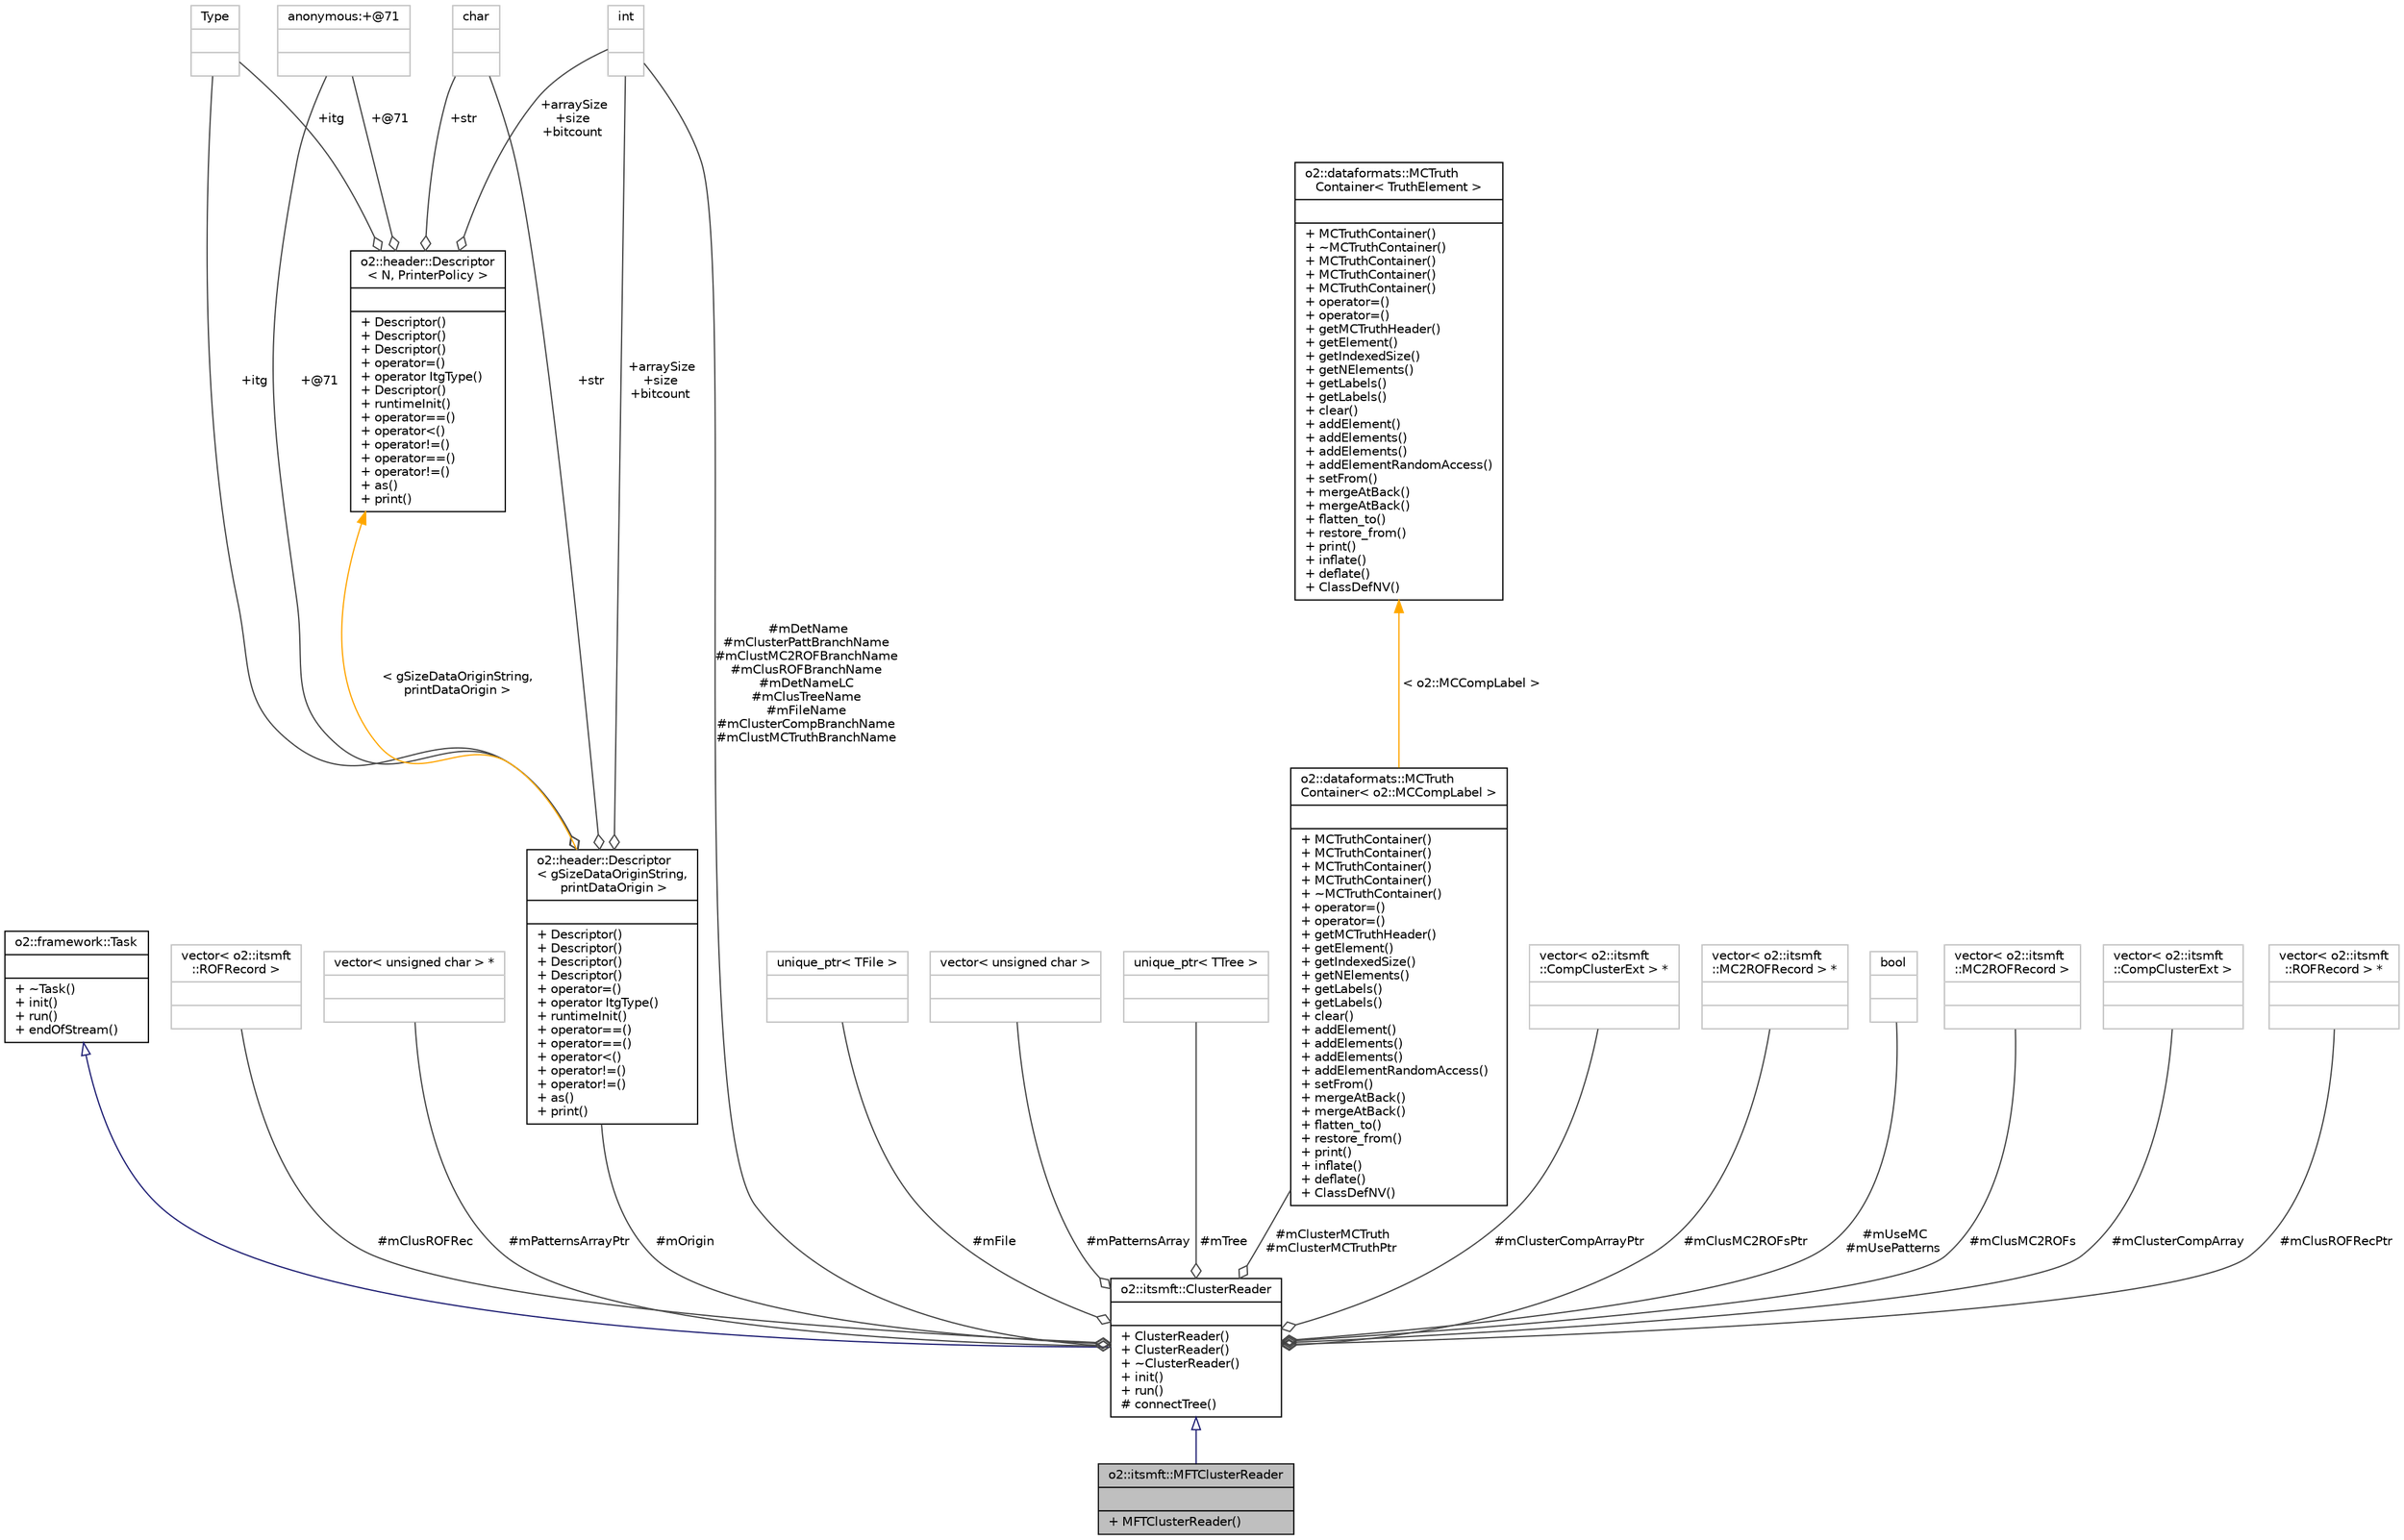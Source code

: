 digraph "o2::itsmft::MFTClusterReader"
{
 // INTERACTIVE_SVG=YES
  bgcolor="transparent";
  edge [fontname="Helvetica",fontsize="10",labelfontname="Helvetica",labelfontsize="10"];
  node [fontname="Helvetica",fontsize="10",shape=record];
  Node3 [label="{o2::itsmft::MFTClusterReader\n||+ MFTClusterReader()\l}",height=0.2,width=0.4,color="black", fillcolor="grey75", style="filled", fontcolor="black"];
  Node4 -> Node3 [dir="back",color="midnightblue",fontsize="10",style="solid",arrowtail="onormal",fontname="Helvetica"];
  Node4 [label="{o2::itsmft::ClusterReader\n||+ ClusterReader()\l+ ClusterReader()\l+ ~ClusterReader()\l+ init()\l+ run()\l# connectTree()\l}",height=0.2,width=0.4,color="black",URL="$d1/dc3/classo2_1_1itsmft_1_1ClusterReader.html"];
  Node5 -> Node4 [dir="back",color="midnightblue",fontsize="10",style="solid",arrowtail="onormal",fontname="Helvetica"];
  Node5 [label="{o2::framework::Task\n||+ ~Task()\l+ init()\l+ run()\l+ endOfStream()\l}",height=0.2,width=0.4,color="black",URL="$de/dac/classo2_1_1framework_1_1Task.html"];
  Node6 -> Node4 [color="grey25",fontsize="10",style="solid",label=" #mClusROFRec" ,arrowhead="odiamond",fontname="Helvetica"];
  Node6 [label="{vector\< o2::itsmft\l::ROFRecord \>\n||}",height=0.2,width=0.4,color="grey75"];
  Node7 -> Node4 [color="grey25",fontsize="10",style="solid",label=" #mPatternsArrayPtr" ,arrowhead="odiamond",fontname="Helvetica"];
  Node7 [label="{vector\< unsigned char \> *\n||}",height=0.2,width=0.4,color="grey75"];
  Node8 -> Node4 [color="grey25",fontsize="10",style="solid",label=" #mOrigin" ,arrowhead="odiamond",fontname="Helvetica"];
  Node8 [label="{o2::header::Descriptor\l\< gSizeDataOriginString,\l printDataOrigin \>\n||+ Descriptor()\l+ Descriptor()\l+ Descriptor()\l+ Descriptor()\l+ operator=()\l+ operator ItgType()\l+ runtimeInit()\l+ operator==()\l+ operator==()\l+ operator\<()\l+ operator!=()\l+ operator!=()\l+ as()\l+ print()\l}",height=0.2,width=0.4,color="black",URL="$d9/db3/structo2_1_1header_1_1Descriptor.html"];
  Node9 -> Node8 [color="grey25",fontsize="10",style="solid",label=" +itg" ,arrowhead="odiamond",fontname="Helvetica"];
  Node9 [label="{Type\n||}",height=0.2,width=0.4,color="grey75"];
  Node10 -> Node8 [color="grey25",fontsize="10",style="solid",label=" +str" ,arrowhead="odiamond",fontname="Helvetica"];
  Node10 [label="{char\n||}",height=0.2,width=0.4,color="grey75"];
  Node11 -> Node8 [color="grey25",fontsize="10",style="solid",label=" +arraySize\n+size\n+bitcount" ,arrowhead="odiamond",fontname="Helvetica"];
  Node11 [label="{int\n||}",height=0.2,width=0.4,color="grey75"];
  Node12 -> Node8 [color="grey25",fontsize="10",style="solid",label=" +@71" ,arrowhead="odiamond",fontname="Helvetica"];
  Node12 [label="{anonymous:+@71\n||}",height=0.2,width=0.4,color="grey75"];
  Node13 -> Node8 [dir="back",color="orange",fontsize="10",style="solid",label=" \< gSizeDataOriginString,\l printDataOrigin \>" ,fontname="Helvetica"];
  Node13 [label="{o2::header::Descriptor\l\< N, PrinterPolicy \>\n||+ Descriptor()\l+ Descriptor()\l+ Descriptor()\l+ operator=()\l+ operator ItgType()\l+ Descriptor()\l+ runtimeInit()\l+ operator==()\l+ operator\<()\l+ operator!=()\l+ operator==()\l+ operator!=()\l+ as()\l+ print()\l}",height=0.2,width=0.4,color="black",URL="$d9/db3/structo2_1_1header_1_1Descriptor.html"];
  Node9 -> Node13 [color="grey25",fontsize="10",style="solid",label=" +itg" ,arrowhead="odiamond",fontname="Helvetica"];
  Node10 -> Node13 [color="grey25",fontsize="10",style="solid",label=" +str" ,arrowhead="odiamond",fontname="Helvetica"];
  Node11 -> Node13 [color="grey25",fontsize="10",style="solid",label=" +arraySize\n+size\n+bitcount" ,arrowhead="odiamond",fontname="Helvetica"];
  Node12 -> Node13 [color="grey25",fontsize="10",style="solid",label=" +@71" ,arrowhead="odiamond",fontname="Helvetica"];
  Node14 -> Node4 [color="grey25",fontsize="10",style="solid",label=" #mFile" ,arrowhead="odiamond",fontname="Helvetica"];
  Node14 [label="{unique_ptr\< TFile \>\n||}",height=0.2,width=0.4,color="grey75"];
  Node15 -> Node4 [color="grey25",fontsize="10",style="solid",label=" #mPatternsArray" ,arrowhead="odiamond",fontname="Helvetica"];
  Node15 [label="{vector\< unsigned char \>\n||}",height=0.2,width=0.4,color="grey75"];
  Node16 -> Node4 [color="grey25",fontsize="10",style="solid",label=" #mTree" ,arrowhead="odiamond",fontname="Helvetica"];
  Node16 [label="{unique_ptr\< TTree \>\n||}",height=0.2,width=0.4,color="grey75"];
  Node17 -> Node4 [color="grey25",fontsize="10",style="solid",label=" #mClusterMCTruth\n#mClusterMCTruthPtr" ,arrowhead="odiamond",fontname="Helvetica"];
  Node17 [label="{o2::dataformats::MCTruth\lContainer\< o2::MCCompLabel \>\n||+ MCTruthContainer()\l+ MCTruthContainer()\l+ MCTruthContainer()\l+ MCTruthContainer()\l+ ~MCTruthContainer()\l+ operator=()\l+ operator=()\l+ getMCTruthHeader()\l+ getElement()\l+ getIndexedSize()\l+ getNElements()\l+ getLabels()\l+ getLabels()\l+ clear()\l+ addElement()\l+ addElements()\l+ addElements()\l+ addElementRandomAccess()\l+ setFrom()\l+ mergeAtBack()\l+ mergeAtBack()\l+ flatten_to()\l+ restore_from()\l+ print()\l+ inflate()\l+ deflate()\l+ ClassDefNV()\l}",height=0.2,width=0.4,color="black",URL="$dc/daa/classo2_1_1dataformats_1_1MCTruthContainer.html"];
  Node18 -> Node17 [dir="back",color="orange",fontsize="10",style="solid",label=" \< o2::MCCompLabel \>" ,fontname="Helvetica"];
  Node18 [label="{o2::dataformats::MCTruth\lContainer\< TruthElement \>\n||+ MCTruthContainer()\l+ ~MCTruthContainer()\l+ MCTruthContainer()\l+ MCTruthContainer()\l+ MCTruthContainer()\l+ operator=()\l+ operator=()\l+ getMCTruthHeader()\l+ getElement()\l+ getIndexedSize()\l+ getNElements()\l+ getLabels()\l+ getLabels()\l+ clear()\l+ addElement()\l+ addElements()\l+ addElements()\l+ addElementRandomAccess()\l+ setFrom()\l+ mergeAtBack()\l+ mergeAtBack()\l+ flatten_to()\l+ restore_from()\l+ print()\l+ inflate()\l+ deflate()\l+ ClassDefNV()\l}",height=0.2,width=0.4,color="black",URL="$dc/daa/classo2_1_1dataformats_1_1MCTruthContainer.html",tooltip="A container to hold and manage MC truth information/labels. "];
  Node19 -> Node4 [color="grey25",fontsize="10",style="solid",label=" #mClusterCompArrayPtr" ,arrowhead="odiamond",fontname="Helvetica"];
  Node19 [label="{vector\< o2::itsmft\l::CompClusterExt \> *\n||}",height=0.2,width=0.4,color="grey75"];
  Node20 -> Node4 [color="grey25",fontsize="10",style="solid",label=" #mClusMC2ROFsPtr" ,arrowhead="odiamond",fontname="Helvetica"];
  Node20 [label="{vector\< o2::itsmft\l::MC2ROFRecord \> *\n||}",height=0.2,width=0.4,color="grey75"];
  Node11 -> Node4 [color="grey25",fontsize="10",style="solid",label=" #mDetName\n#mClusterPattBranchName\n#mClustMC2ROFBranchName\n#mClusROFBranchName\n#mDetNameLC\n#mClusTreeName\n#mFileName\n#mClusterCompBranchName\n#mClustMCTruthBranchName" ,arrowhead="odiamond",fontname="Helvetica"];
  Node21 -> Node4 [color="grey25",fontsize="10",style="solid",label=" #mUseMC\n#mUsePatterns" ,arrowhead="odiamond",fontname="Helvetica"];
  Node21 [label="{bool\n||}",height=0.2,width=0.4,color="grey75"];
  Node22 -> Node4 [color="grey25",fontsize="10",style="solid",label=" #mClusMC2ROFs" ,arrowhead="odiamond",fontname="Helvetica"];
  Node22 [label="{vector\< o2::itsmft\l::MC2ROFRecord \>\n||}",height=0.2,width=0.4,color="grey75"];
  Node23 -> Node4 [color="grey25",fontsize="10",style="solid",label=" #mClusterCompArray" ,arrowhead="odiamond",fontname="Helvetica"];
  Node23 [label="{vector\< o2::itsmft\l::CompClusterExt \>\n||}",height=0.2,width=0.4,color="grey75"];
  Node24 -> Node4 [color="grey25",fontsize="10",style="solid",label=" #mClusROFRecPtr" ,arrowhead="odiamond",fontname="Helvetica"];
  Node24 [label="{vector\< o2::itsmft\l::ROFRecord \> *\n||}",height=0.2,width=0.4,color="grey75"];
}
